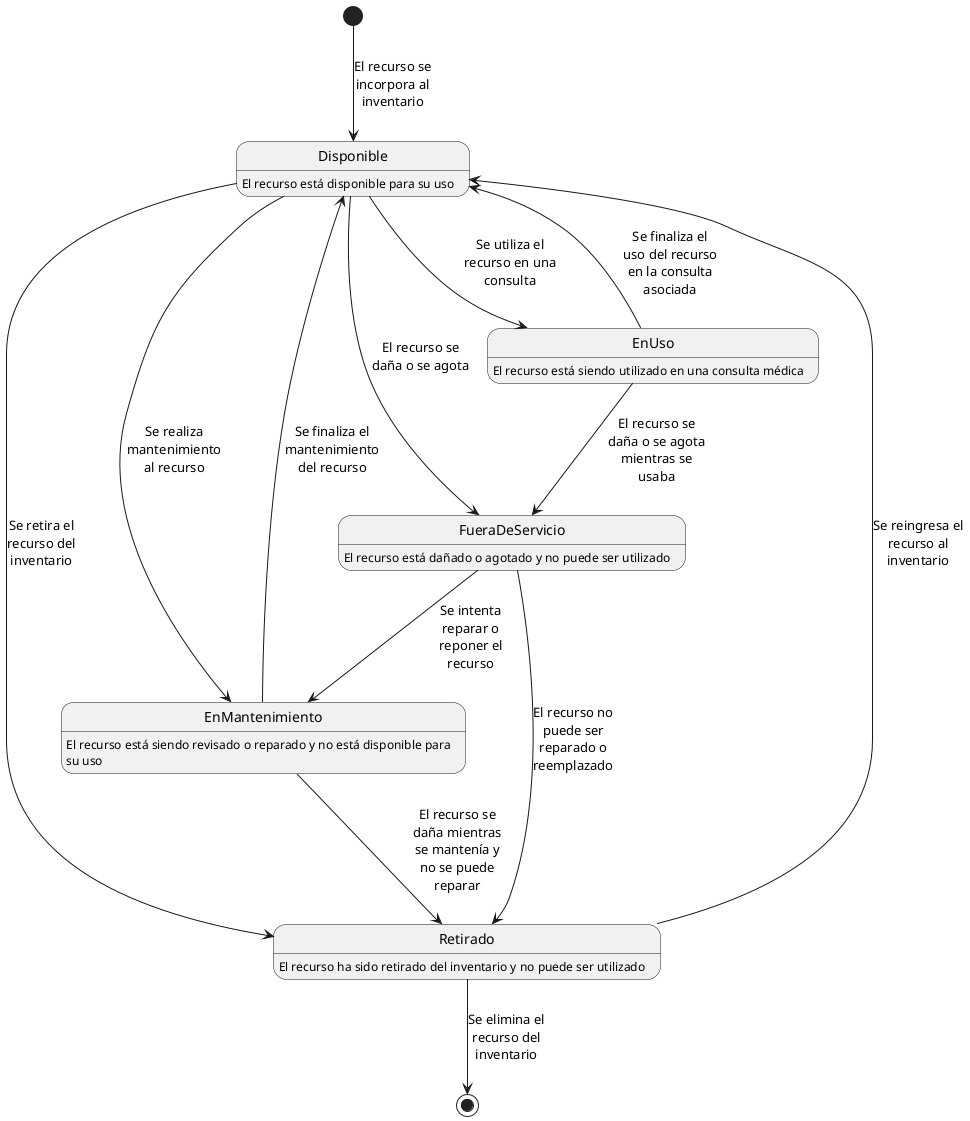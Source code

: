 @startuml Recurso

skinparam maxMessageSize 100
skinparam wrapWidth 400

[*] --> Disponible : El recurso se incorpora al inventario

Disponible : El recurso está disponible para su uso
Disponible --> EnUso : Se utiliza el recurso en una consulta
Disponible --> EnMantenimiento : Se realiza mantenimiento al recurso
Disponible --> FueraDeServicio : El recurso se daña o se agota
Disponible --> Retirado : Se retira el recurso del inventario

EnUso : El recurso está siendo utilizado en una consulta médica
EnUso --> Disponible : Se finaliza el uso del recurso en la consulta asociada
EnUso --> FueraDeServicio : El recurso se daña o se agota mientras se usaba

EnMantenimiento : El recurso está siendo revisado o reparado y no está disponible para su uso
EnMantenimiento --> Disponible : Se finaliza el mantenimiento del recurso
EnMantenimiento --> Retirado : El recurso se daña mientras se mantenía y no se puede reparar

FueraDeServicio : El recurso está dañado o agotado y no puede ser utilizado
FueraDeServicio --> EnMantenimiento : Se intenta reparar o reponer el recurso
FueraDeServicio --> Retirado : El recurso no puede ser reparado o reemplazado

Retirado : El recurso ha sido retirado del inventario y no puede ser utilizado
Retirado --> Disponible : Se reingresa el recurso al inventario
Retirado --> [*] : Se elimina el recurso del inventario

@enduml